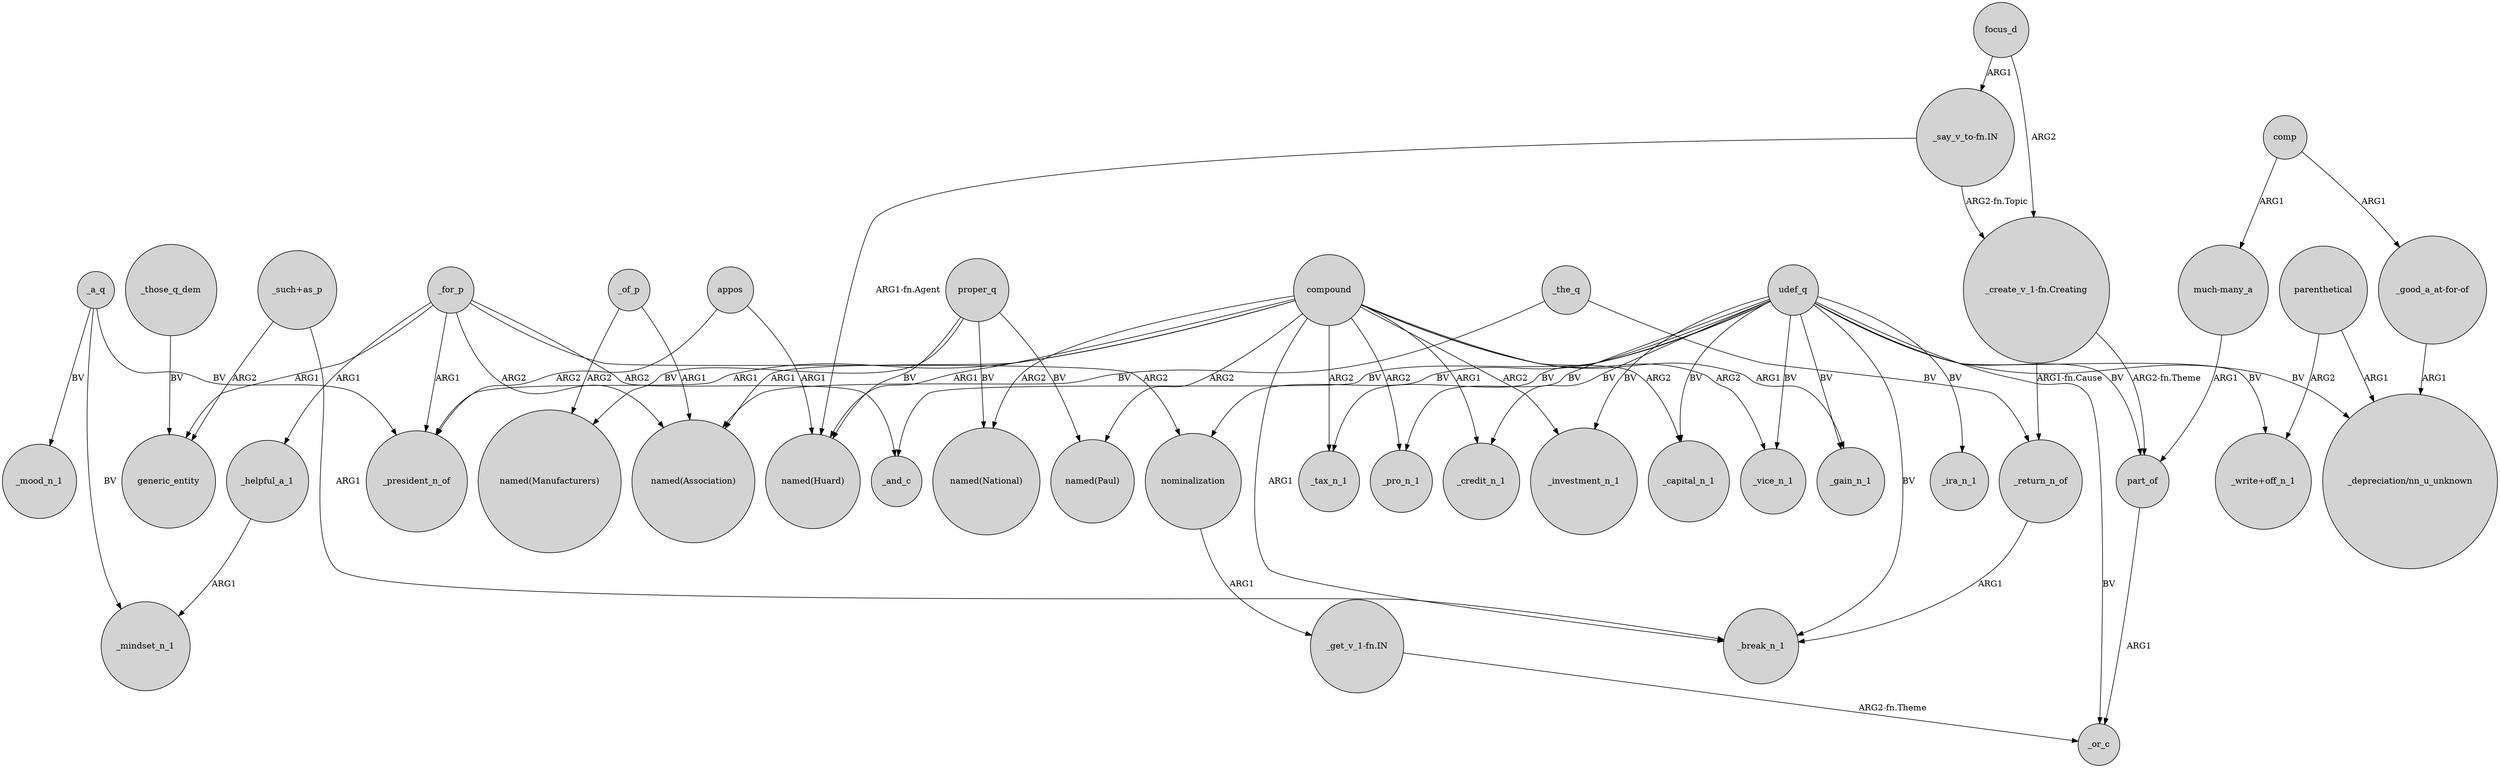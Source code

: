 digraph {
	node [shape=circle style=filled]
	"_such+as_p" -> generic_entity [label=ARG2]
	_for_p -> _helpful_a_1 [label=ARG1]
	compound -> _vice_n_1 [label=ARG2]
	udef_q -> part_of [label=BV]
	_the_q -> _return_n_of [label=BV]
	compound -> _capital_n_1 [label=ARG2]
	_of_p -> "named(Manufacturers)" [label=ARG2]
	udef_q -> _credit_n_1 [label=BV]
	udef_q -> _gain_n_1 [label=BV]
	"_good_a_at-for-of" -> "_depreciation/nn_u_unknown" [label=ARG1]
	comp -> "_good_a_at-for-of" [label=ARG1]
	parenthetical -> "_depreciation/nn_u_unknown" [label=ARG1]
	"_create_v_1-fn.Creating" -> part_of [label="ARG2-fn.Theme"]
	udef_q -> _break_n_1 [label=BV]
	"much-many_a" -> part_of [label=ARG1]
	compound -> _pro_n_1 [label=ARG2]
	_helpful_a_1 -> _mindset_n_1 [label=ARG1]
	_for_p -> nominalization [label=ARG2]
	"_such+as_p" -> _break_n_1 [label=ARG1]
	compound -> _investment_n_1 [label=ARG2]
	_for_p -> generic_entity [label=ARG1]
	_for_p -> _and_c [label=ARG2]
	proper_q -> "named(Manufacturers)" [label=BV]
	udef_q -> _or_c [label=BV]
	udef_q -> _vice_n_1 [label=BV]
	"_get_v_1-fn.IN" -> _or_c [label="ARG2-fn.Theme"]
	udef_q -> "_depreciation/nn_u_unknown" [label=BV]
	nominalization -> "_get_v_1-fn.IN" [label=ARG1]
	proper_q -> "named(Huard)" [label=BV]
	proper_q -> "named(Paul)" [label=BV]
	_of_p -> "named(Association)" [label=ARG1]
	part_of -> _or_c [label=ARG1]
	udef_q -> _tax_n_1 [label=BV]
	appos -> _president_n_of [label=ARG2]
	compound -> "named(Paul)" [label=ARG2]
	compound -> "named(National)" [label=ARG2]
	udef_q -> "_write+off_n_1" [label=BV]
	appos -> "named(Huard)" [label=ARG1]
	comp -> "much-many_a" [label=ARG1]
	compound -> _credit_n_1 [label=ARG1]
	compound -> _president_n_of [label=ARG1]
	parenthetical -> "_write+off_n_1" [label=ARG2]
	udef_q -> _pro_n_1 [label=BV]
	udef_q -> _ira_n_1 [label=BV]
	"_say_v_to-fn.IN" -> "named(Huard)" [label="ARG1-fn.Agent"]
	udef_q -> nominalization [label=BV]
	_return_n_of -> _break_n_1 [label=ARG1]
	_a_q -> _mood_n_1 [label=BV]
	_a_q -> _president_n_of [label=BV]
	compound -> _gain_n_1 [label=ARG1]
	_for_p -> "named(Association)" [label=ARG2]
	udef_q -> _investment_n_1 [label=BV]
	_the_q -> "named(Association)" [label=BV]
	_for_p -> _president_n_of [label=ARG1]
	"_create_v_1-fn.Creating" -> _return_n_of [label="ARG1-fn.Cause"]
	_a_q -> _mindset_n_1 [label=BV]
	proper_q -> "named(National)" [label=BV]
	compound -> "named(Association)" [label=ARG1]
	compound -> _tax_n_1 [label=ARG2]
	compound -> "named(Huard)" [label=ARG1]
	udef_q -> _and_c [label=BV]
	"_say_v_to-fn.IN" -> "_create_v_1-fn.Creating" [label="ARG2-fn.Topic"]
	compound -> _break_n_1 [label=ARG1]
	_those_q_dem -> generic_entity [label=BV]
	focus_d -> "_say_v_to-fn.IN" [label=ARG1]
	udef_q -> _capital_n_1 [label=BV]
	focus_d -> "_create_v_1-fn.Creating" [label=ARG2]
}
